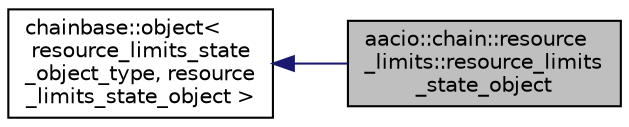 digraph "aacio::chain::resource_limits::resource_limits_state_object"
{
  edge [fontname="Helvetica",fontsize="10",labelfontname="Helvetica",labelfontsize="10"];
  node [fontname="Helvetica",fontsize="10",shape=record];
  rankdir="LR";
  Node2 [label="aacio::chain::resource\l_limits::resource_limits\l_state_object",height=0.2,width=0.4,color="black", fillcolor="grey75", style="filled", fontcolor="black"];
  Node3 -> Node2 [dir="back",color="midnightblue",fontsize="10",style="solid",fontname="Helvetica"];
  Node3 [label="chainbase::object\<\l resource_limits_state\l_object_type, resource\l_limits_state_object \>",height=0.2,width=0.4,color="black", fillcolor="white", style="filled",URL="$structchainbase_1_1object.html"];
}
